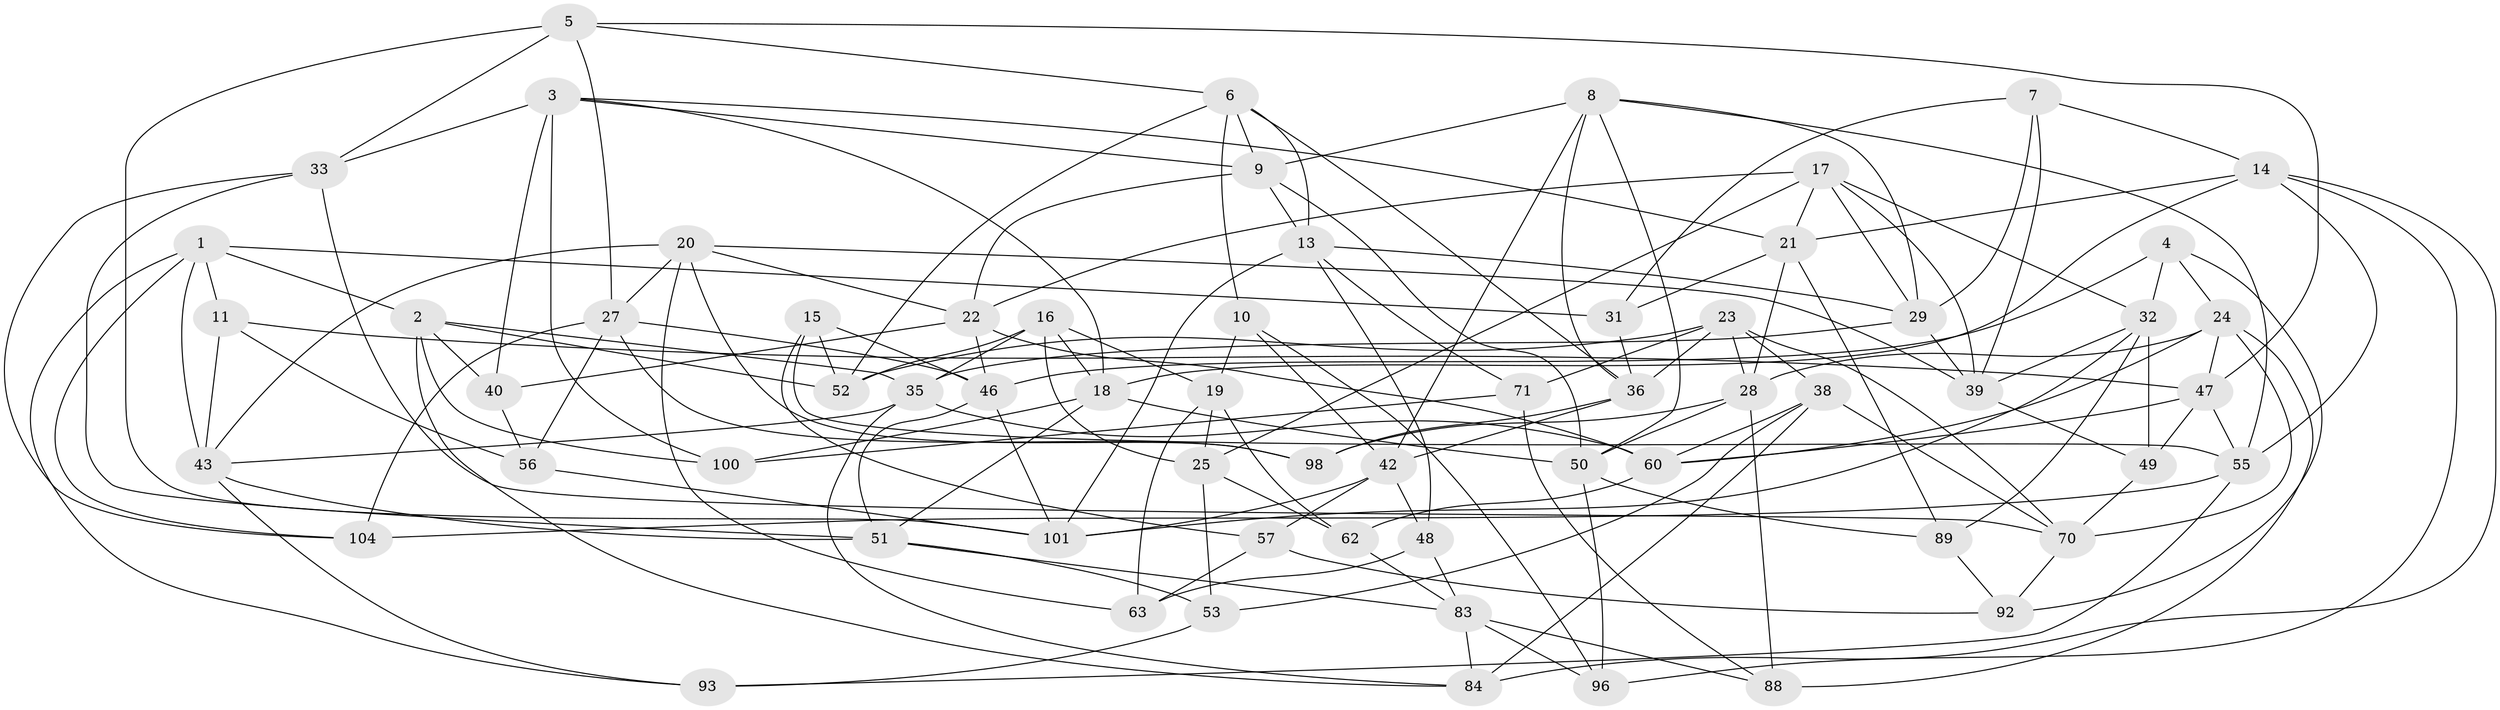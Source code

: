 // original degree distribution, {4: 1.0}
// Generated by graph-tools (version 1.1) at 2025/11/02/27/25 16:11:45]
// undirected, 64 vertices, 165 edges
graph export_dot {
graph [start="1"]
  node [color=gray90,style=filled];
  1 [super="+86"];
  2 [super="+81"];
  3 [super="+26"];
  4;
  5 [super="+78"];
  6 [super="+68"];
  7;
  8 [super="+65"];
  9 [super="+12"];
  10;
  11;
  13 [super="+66"];
  14 [super="+30"];
  15;
  16 [super="+74"];
  17 [super="+73"];
  18 [super="+77"];
  19 [super="+95"];
  20 [super="+90"];
  21 [super="+45"];
  22 [super="+87"];
  23 [super="+72"];
  24 [super="+82"];
  25 [super="+37"];
  27 [super="+34"];
  28 [super="+41"];
  29 [super="+44"];
  31;
  32 [super="+67"];
  33 [super="+94"];
  35 [super="+58"];
  36 [super="+59"];
  38 [super="+64"];
  39 [super="+54"];
  40;
  42 [super="+79"];
  43 [super="+61"];
  46 [super="+69"];
  47 [super="+105"];
  48;
  49;
  50 [super="+97"];
  51 [super="+80"];
  52 [super="+91"];
  53;
  55 [super="+99"];
  56;
  57;
  60 [super="+76"];
  62;
  63;
  70 [super="+75"];
  71;
  83 [super="+103"];
  84 [super="+85"];
  88;
  89;
  92;
  93;
  96;
  98;
  100;
  101 [super="+102"];
  104;
  1 -- 11;
  1 -- 2;
  1 -- 43;
  1 -- 104;
  1 -- 93;
  1 -- 31;
  2 -- 40;
  2 -- 52;
  2 -- 35;
  2 -- 100;
  2 -- 84;
  3 -- 40;
  3 -- 100;
  3 -- 9;
  3 -- 18;
  3 -- 33;
  3 -- 21;
  4 -- 46;
  4 -- 32;
  4 -- 92;
  4 -- 24;
  5 -- 33 [weight=2];
  5 -- 27;
  5 -- 101;
  5 -- 6;
  5 -- 47;
  6 -- 52;
  6 -- 13;
  6 -- 9;
  6 -- 10;
  6 -- 36;
  7 -- 31;
  7 -- 39;
  7 -- 14;
  7 -- 29;
  8 -- 50;
  8 -- 29;
  8 -- 9;
  8 -- 36;
  8 -- 55;
  8 -- 42;
  9 -- 13;
  9 -- 22;
  9 -- 50;
  10 -- 96;
  10 -- 19;
  10 -- 42;
  11 -- 43;
  11 -- 56;
  11 -- 47;
  13 -- 29;
  13 -- 48;
  13 -- 101;
  13 -- 71;
  14 -- 21;
  14 -- 84;
  14 -- 96;
  14 -- 18;
  14 -- 55;
  15 -- 55;
  15 -- 57;
  15 -- 52;
  15 -- 46;
  16 -- 18;
  16 -- 52 [weight=2];
  16 -- 35;
  16 -- 25;
  16 -- 19;
  17 -- 21;
  17 -- 25;
  17 -- 39;
  17 -- 29;
  17 -- 22;
  17 -- 32;
  18 -- 100;
  18 -- 51;
  18 -- 50;
  19 -- 62;
  19 -- 25 [weight=2];
  19 -- 63;
  20 -- 27;
  20 -- 63;
  20 -- 98;
  20 -- 39;
  20 -- 43;
  20 -- 22;
  21 -- 28;
  21 -- 89;
  21 -- 31;
  22 -- 40;
  22 -- 60;
  22 -- 46;
  23 -- 38;
  23 -- 36;
  23 -- 28;
  23 -- 70;
  23 -- 52;
  23 -- 71;
  24 -- 28;
  24 -- 70;
  24 -- 88;
  24 -- 60;
  24 -- 47;
  25 -- 53;
  25 -- 62;
  27 -- 56;
  27 -- 104;
  27 -- 98;
  27 -- 46;
  28 -- 50;
  28 -- 88;
  28 -- 98;
  29 -- 35;
  29 -- 39;
  31 -- 36;
  32 -- 49;
  32 -- 101;
  32 -- 89;
  32 -- 39;
  33 -- 104;
  33 -- 51;
  33 -- 70;
  35 -- 43;
  35 -- 60;
  35 -- 84;
  36 -- 98;
  36 -- 42;
  38 -- 53;
  38 -- 84 [weight=2];
  38 -- 70;
  38 -- 60;
  39 -- 49;
  40 -- 56;
  42 -- 48;
  42 -- 101;
  42 -- 57;
  43 -- 51;
  43 -- 93;
  46 -- 51;
  46 -- 101;
  47 -- 49;
  47 -- 55;
  47 -- 60;
  48 -- 63;
  48 -- 83;
  49 -- 70;
  50 -- 89;
  50 -- 96;
  51 -- 83;
  51 -- 53;
  53 -- 93;
  55 -- 93;
  55 -- 104;
  56 -- 101;
  57 -- 92;
  57 -- 63;
  60 -- 62;
  62 -- 83;
  70 -- 92;
  71 -- 100;
  71 -- 88;
  83 -- 84;
  83 -- 88;
  83 -- 96;
  89 -- 92;
}
